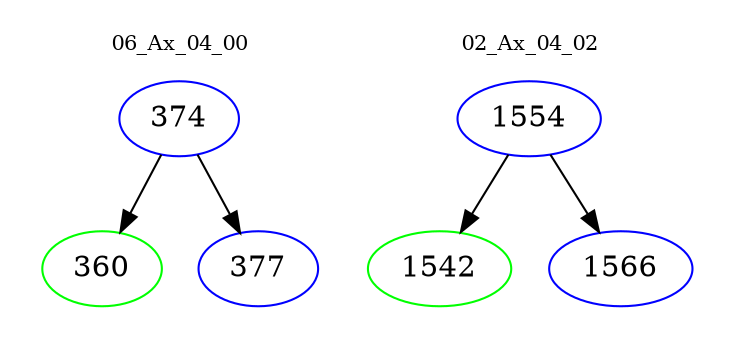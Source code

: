 digraph{
subgraph cluster_0 {
color = white
label = "06_Ax_04_00";
fontsize=10;
T0_374 [label="374", color="blue"]
T0_374 -> T0_360 [color="black"]
T0_360 [label="360", color="green"]
T0_374 -> T0_377 [color="black"]
T0_377 [label="377", color="blue"]
}
subgraph cluster_1 {
color = white
label = "02_Ax_04_02";
fontsize=10;
T1_1554 [label="1554", color="blue"]
T1_1554 -> T1_1542 [color="black"]
T1_1542 [label="1542", color="green"]
T1_1554 -> T1_1566 [color="black"]
T1_1566 [label="1566", color="blue"]
}
}
